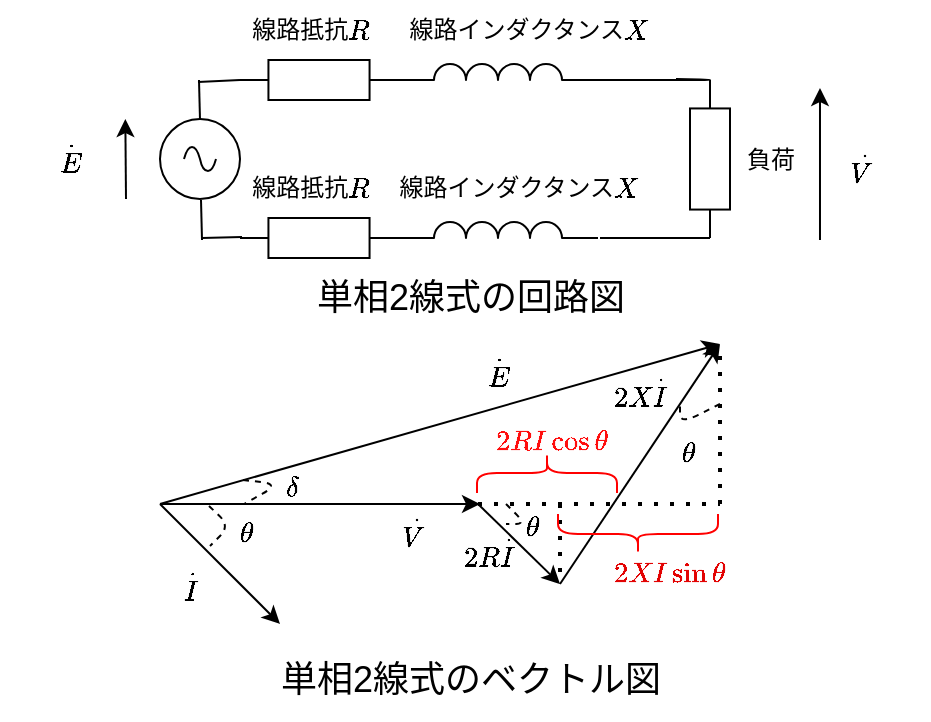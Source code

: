 <mxfile>
    <diagram id="OegJ9Nn6N-6bbSoRedIr" name="ページ1">
        <mxGraphModel dx="493" dy="511" grid="1" gridSize="10" guides="1" tooltips="1" connect="1" arrows="1" fold="1" page="1" pageScale="1" pageWidth="827" pageHeight="1169" math="1" shadow="0">
            <root>
                <mxCell id="0"/>
                <mxCell id="1" parent="0"/>
                <mxCell id="2" value="" style="pointerEvents=1;verticalLabelPosition=bottom;shadow=0;dashed=0;align=center;html=1;verticalAlign=top;shape=mxgraph.electrical.signal_sources.source;aspect=fixed;points=[[0.5,0,0],[1,0.5,0],[0.5,1,0],[0,0.5,0]];elSignalType=ac;" parent="1" vertex="1">
                    <mxGeometry x="120" y="179.5" width="40" height="40" as="geometry"/>
                </mxCell>
                <mxCell id="7" value="" style="pointerEvents=1;verticalLabelPosition=bottom;shadow=0;dashed=0;align=center;html=1;verticalAlign=top;shape=mxgraph.electrical.resistors.resistor_1;rotation=90;" parent="1" vertex="1">
                    <mxGeometry x="355.5" y="189.5" width="79" height="20" as="geometry"/>
                </mxCell>
                <mxCell id="11" value="" style="endArrow=none;html=1;strokeWidth=1;" parent="1" edge="1">
                    <mxGeometry width="100" relative="1" as="geometry">
                        <mxPoint x="139.5" y="160" as="sourcePoint"/>
                        <mxPoint x="140" y="180" as="targetPoint"/>
                    </mxGeometry>
                </mxCell>
                <mxCell id="13" value="" style="endArrow=none;html=1;strokeWidth=1;" parent="1" edge="1">
                    <mxGeometry width="100" relative="1" as="geometry">
                        <mxPoint x="339" y="160" as="sourcePoint"/>
                        <mxPoint x="378" y="159.5" as="targetPoint"/>
                        <Array as="points">
                            <mxPoint x="400" y="160"/>
                        </Array>
                    </mxGeometry>
                </mxCell>
                <mxCell id="17" value="" style="endArrow=none;html=1;strokeWidth=1;" parent="1" edge="1">
                    <mxGeometry width="100" relative="1" as="geometry">
                        <mxPoint x="141" y="239" as="sourcePoint"/>
                        <mxPoint x="161" y="238.5" as="targetPoint"/>
                    </mxGeometry>
                </mxCell>
                <mxCell id="26" style="edgeStyle=none;html=1;" parent="1" edge="1">
                    <mxGeometry relative="1" as="geometry">
                        <mxPoint x="103" y="219.5" as="sourcePoint"/>
                        <mxPoint x="102.667" y="179.5" as="targetPoint"/>
                    </mxGeometry>
                </mxCell>
                <mxCell id="18" value="線路抵抗`R`" style="text;html=1;align=center;verticalAlign=middle;resizable=0;points=[];autosize=1;strokeColor=none;fillColor=none;" parent="1" vertex="1">
                    <mxGeometry x="150" y="120" width="90" height="30" as="geometry"/>
                </mxCell>
                <mxCell id="19" value="線路抵抗`R`" style="text;html=1;align=center;verticalAlign=middle;resizable=0;points=[];autosize=1;strokeColor=none;fillColor=none;" parent="1" vertex="1">
                    <mxGeometry x="150" y="199" width="90" height="30" as="geometry"/>
                </mxCell>
                <mxCell id="22" value="負荷" style="text;html=1;align=center;verticalAlign=middle;resizable=0;points=[];autosize=1;strokeColor=none;fillColor=none;" parent="1" vertex="1">
                    <mxGeometry x="400" y="184.5" width="50" height="30" as="geometry"/>
                </mxCell>
                <mxCell id="23" value="" style="pointerEvents=1;verticalLabelPosition=bottom;shadow=0;dashed=0;align=center;html=1;verticalAlign=top;shape=mxgraph.electrical.resistors.resistor_1;rotation=-180;" parent="1" vertex="1">
                    <mxGeometry x="160" y="150" width="79" height="20" as="geometry"/>
                </mxCell>
                <mxCell id="25" value="" style="endArrow=none;html=1;strokeWidth=1;entryX=1;entryY=0.5;entryDx=0;entryDy=0;entryPerimeter=0;" parent="1" target="7" edge="1">
                    <mxGeometry width="100" relative="1" as="geometry">
                        <mxPoint x="340" y="239" as="sourcePoint"/>
                        <mxPoint x="390" y="238" as="targetPoint"/>
                        <Array as="points"/>
                    </mxGeometry>
                </mxCell>
                <mxCell id="27" value="" style="pointerEvents=1;verticalLabelPosition=bottom;shadow=0;dashed=0;align=center;html=1;verticalAlign=top;shape=mxgraph.electrical.resistors.resistor_1;rotation=-180;" parent="1" vertex="1">
                    <mxGeometry x="160" y="229" width="79" height="20" as="geometry"/>
                </mxCell>
                <mxCell id="30" value="" style="endArrow=none;html=1;strokeWidth=1;" parent="1" edge="1">
                    <mxGeometry width="100" relative="1" as="geometry">
                        <mxPoint x="140.5" y="220" as="sourcePoint"/>
                        <mxPoint x="141" y="240" as="targetPoint"/>
                    </mxGeometry>
                </mxCell>
                <mxCell id="31" value="" style="endArrow=none;html=1;strokeWidth=1;entryX=1;entryY=0.5;entryDx=0;entryDy=0;entryPerimeter=0;" parent="1" target="23" edge="1">
                    <mxGeometry width="100" relative="1" as="geometry">
                        <mxPoint x="139" y="161" as="sourcePoint"/>
                        <mxPoint x="159" y="160.5" as="targetPoint"/>
                    </mxGeometry>
                </mxCell>
                <mxCell id="71" value="`\dot{E}`" style="text;html=1;align=center;verticalAlign=middle;resizable=0;points=[];autosize=1;strokeColor=none;fillColor=none;" parent="1" vertex="1">
                    <mxGeometry x="40" y="184.5" width="70" height="30" as="geometry"/>
                </mxCell>
                <mxCell id="72" value="" style="pointerEvents=1;verticalLabelPosition=bottom;shadow=0;dashed=0;align=center;html=1;verticalAlign=top;shape=mxgraph.electrical.inductors.inductor_3;" parent="1" vertex="1">
                    <mxGeometry x="239" y="152" width="100" height="8" as="geometry"/>
                </mxCell>
                <mxCell id="73" value="" style="pointerEvents=1;verticalLabelPosition=bottom;shadow=0;dashed=0;align=center;html=1;verticalAlign=top;shape=mxgraph.electrical.inductors.inductor_3;" parent="1" vertex="1">
                    <mxGeometry x="239" y="231" width="100" height="8" as="geometry"/>
                </mxCell>
                <mxCell id="75" value="線路インダクタンス`X`" style="text;html=1;align=center;verticalAlign=middle;resizable=0;points=[];autosize=1;strokeColor=none;fillColor=none;" parent="1" vertex="1">
                    <mxGeometry x="229" y="120" width="150" height="30" as="geometry"/>
                </mxCell>
                <mxCell id="76" value="線路インダクタンス`X`" style="text;html=1;align=center;verticalAlign=middle;resizable=0;points=[];autosize=1;strokeColor=none;fillColor=none;" parent="1" vertex="1">
                    <mxGeometry x="224" y="199" width="150" height="30" as="geometry"/>
                </mxCell>
                <mxCell id="77" value="`\dot{V}`" style="text;html=1;align=center;verticalAlign=middle;resizable=0;points=[];autosize=1;strokeColor=none;fillColor=none;" parent="1" vertex="1">
                    <mxGeometry x="434.5" y="189.5" width="70" height="30" as="geometry"/>
                </mxCell>
                <mxCell id="78" style="edgeStyle=none;html=1;" parent="1" edge="1">
                    <mxGeometry relative="1" as="geometry">
                        <mxPoint x="450" y="240" as="sourcePoint"/>
                        <mxPoint x="449.997" y="164" as="targetPoint"/>
                    </mxGeometry>
                </mxCell>
                <mxCell id="79" style="edgeStyle=none;html=1;" parent="1" edge="1">
                    <mxGeometry relative="1" as="geometry">
                        <mxPoint x="120" y="372" as="sourcePoint"/>
                        <mxPoint x="400" y="292" as="targetPoint"/>
                    </mxGeometry>
                </mxCell>
                <mxCell id="80" style="edgeStyle=none;html=1;" parent="1" edge="1">
                    <mxGeometry relative="1" as="geometry">
                        <mxPoint x="120" y="372" as="sourcePoint"/>
                        <mxPoint x="280" y="372" as="targetPoint"/>
                    </mxGeometry>
                </mxCell>
                <mxCell id="81" style="edgeStyle=none;html=1;" parent="1" edge="1">
                    <mxGeometry relative="1" as="geometry">
                        <mxPoint x="279" y="372" as="sourcePoint"/>
                        <mxPoint x="320" y="412" as="targetPoint"/>
                    </mxGeometry>
                </mxCell>
                <mxCell id="82" style="edgeStyle=none;html=1;" parent="1" edge="1">
                    <mxGeometry relative="1" as="geometry">
                        <mxPoint x="320" y="412" as="sourcePoint"/>
                        <mxPoint x="400" y="292" as="targetPoint"/>
                    </mxGeometry>
                </mxCell>
                <mxCell id="83" style="edgeStyle=none;html=1;" parent="1" edge="1">
                    <mxGeometry relative="1" as="geometry">
                        <mxPoint x="120" y="372" as="sourcePoint"/>
                        <mxPoint x="180" y="432" as="targetPoint"/>
                    </mxGeometry>
                </mxCell>
                <mxCell id="86" value="" style="endArrow=none;dashed=1;html=1;dashPattern=1 3;strokeWidth=2;" parent="1" edge="1">
                    <mxGeometry width="50" height="50" relative="1" as="geometry">
                        <mxPoint x="279" y="372" as="sourcePoint"/>
                        <mxPoint x="400" y="372" as="targetPoint"/>
                    </mxGeometry>
                </mxCell>
                <mxCell id="87" value="" style="endArrow=none;dashed=1;html=1;dashPattern=1 3;strokeWidth=2;" parent="1" edge="1">
                    <mxGeometry width="50" height="50" relative="1" as="geometry">
                        <mxPoint x="400" y="372" as="sourcePoint"/>
                        <mxPoint x="400" y="292" as="targetPoint"/>
                    </mxGeometry>
                </mxCell>
                <mxCell id="90" value="" style="endArrow=none;dashed=1;html=1;" parent="1" edge="1">
                    <mxGeometry width="50" height="50" relative="1" as="geometry">
                        <mxPoint x="400" y="322" as="sourcePoint"/>
                        <mxPoint x="380" y="322" as="targetPoint"/>
                        <Array as="points">
                            <mxPoint x="380" y="332"/>
                        </Array>
                    </mxGeometry>
                </mxCell>
                <mxCell id="91" value="`\theta`" style="text;html=1;align=center;verticalAlign=middle;resizable=0;points=[];autosize=1;strokeColor=none;fillColor=none;" parent="1" vertex="1">
                    <mxGeometry x="354" y="332" width="60" height="30" as="geometry"/>
                </mxCell>
                <mxCell id="92" value="" style="endArrow=none;dashed=1;html=1;" parent="1" edge="1">
                    <mxGeometry width="50" height="50" relative="1" as="geometry">
                        <mxPoint x="144.5" y="373" as="sourcePoint"/>
                        <mxPoint x="145" y="393" as="targetPoint"/>
                        <Array as="points">
                            <mxPoint x="155" y="383"/>
                        </Array>
                    </mxGeometry>
                </mxCell>
                <mxCell id="93" value="" style="endArrow=none;dashed=1;html=1;" parent="1" edge="1">
                    <mxGeometry width="50" height="50" relative="1" as="geometry">
                        <mxPoint x="161.5" y="360" as="sourcePoint"/>
                        <mxPoint x="162" y="372" as="targetPoint"/>
                        <Array as="points">
                            <mxPoint x="180" y="362"/>
                        </Array>
                    </mxGeometry>
                </mxCell>
                <mxCell id="94" value="`\theta`" style="text;html=1;align=center;verticalAlign=middle;resizable=0;points=[];autosize=1;strokeColor=none;fillColor=none;" parent="1" vertex="1">
                    <mxGeometry x="133" y="372" width="60" height="30" as="geometry"/>
                </mxCell>
                <mxCell id="95" value="`\delta`" style="text;html=1;align=center;verticalAlign=middle;resizable=0;points=[];autosize=1;strokeColor=none;fillColor=none;" parent="1" vertex="1">
                    <mxGeometry x="156" y="349" width="60" height="30" as="geometry"/>
                </mxCell>
                <mxCell id="96" value="`\theta`" style="text;html=1;align=center;verticalAlign=middle;resizable=0;points=[];autosize=1;strokeColor=none;fillColor=none;" parent="1" vertex="1">
                    <mxGeometry x="276" y="369" width="60" height="30" as="geometry"/>
                </mxCell>
                <mxCell id="97" value="" style="endArrow=none;dashed=1;html=1;" parent="1" edge="1">
                    <mxGeometry width="50" height="50" relative="1" as="geometry">
                        <mxPoint x="293" y="372" as="sourcePoint"/>
                        <mxPoint x="293" y="382" as="targetPoint"/>
                        <Array as="points">
                            <mxPoint x="303" y="382"/>
                        </Array>
                    </mxGeometry>
                </mxCell>
                <mxCell id="98" value="`\dot{I}`" style="text;html=1;align=center;verticalAlign=middle;resizable=0;points=[];autosize=1;strokeColor=none;fillColor=none;" parent="1" vertex="1">
                    <mxGeometry x="105" y="399" width="60" height="30" as="geometry"/>
                </mxCell>
                <mxCell id="99" value="`\dot{V}`" style="text;html=1;align=center;verticalAlign=middle;resizable=0;points=[];autosize=1;strokeColor=none;fillColor=none;" parent="1" vertex="1">
                    <mxGeometry x="211" y="372" width="70" height="30" as="geometry"/>
                </mxCell>
                <mxCell id="100" value="`\dot{E}`" style="text;html=1;align=center;verticalAlign=middle;resizable=0;points=[];autosize=1;strokeColor=none;fillColor=none;" parent="1" vertex="1">
                    <mxGeometry x="254" y="292" width="70" height="30" as="geometry"/>
                </mxCell>
                <mxCell id="101" value="`2R\dot{I}`" style="text;html=1;align=center;verticalAlign=middle;resizable=0;points=[];autosize=1;strokeColor=none;fillColor=none;" parent="1" vertex="1">
                    <mxGeometry x="244" y="382" width="80" height="30" as="geometry"/>
                </mxCell>
                <mxCell id="102" value="" style="endArrow=none;dashed=1;html=1;dashPattern=1 3;strokeWidth=2;" parent="1" edge="1">
                    <mxGeometry width="50" height="50" relative="1" as="geometry">
                        <mxPoint x="320" y="372" as="sourcePoint"/>
                        <mxPoint x="320" y="412" as="targetPoint"/>
                    </mxGeometry>
                </mxCell>
                <mxCell id="103" value="`2X\dot{I}`" style="text;html=1;align=center;verticalAlign=middle;resizable=0;points=[];autosize=1;strokeColor=none;fillColor=none;" parent="1" vertex="1">
                    <mxGeometry x="320" y="302" width="80" height="30" as="geometry"/>
                </mxCell>
                <mxCell id="104" value="" style="shape=curlyBracket;whiteSpace=wrap;html=1;rounded=1;labelPosition=left;verticalLabelPosition=middle;align=right;verticalAlign=middle;rotation=90;fontColor=#c42727;strokeColor=#FF0000;" parent="1" vertex="1">
                    <mxGeometry x="303.5" y="321.5" width="20" height="70" as="geometry"/>
                </mxCell>
                <mxCell id="106" value="`2RIcos\theta`" style="text;html=1;align=center;verticalAlign=middle;resizable=0;points=[];autosize=1;strokeColor=none;fillColor=none;fontColor=#FF0F0F;" parent="1" vertex="1">
                    <mxGeometry x="264.5" y="326" width="100" height="30" as="geometry"/>
                </mxCell>
                <mxCell id="107" value="" style="shape=curlyBracket;whiteSpace=wrap;html=1;rounded=1;labelPosition=left;verticalLabelPosition=middle;align=right;verticalAlign=middle;rotation=-90;size=0.5;strokeColor=#FF0000;" parent="1" vertex="1">
                    <mxGeometry x="349" y="347" width="20" height="80" as="geometry"/>
                </mxCell>
                <mxCell id="108" value="`2XIsin\theta`" style="text;html=1;align=center;verticalAlign=middle;resizable=0;points=[];autosize=1;strokeColor=none;fillColor=none;fontColor=#e20303;" parent="1" vertex="1">
                    <mxGeometry x="329" y="391.5" width="90" height="30" as="geometry"/>
                </mxCell>
                <mxCell id="109" value="&lt;font style=&quot;font-size: 18px;&quot;&gt;単相2線式の回路図&lt;/font&gt;" style="text;html=1;align=center;verticalAlign=middle;resizable=0;points=[];autosize=1;strokeColor=none;fillColor=none;" parent="1" vertex="1">
                    <mxGeometry x="184.5" y="249" width="180" height="40" as="geometry"/>
                </mxCell>
                <mxCell id="110" value="&lt;font style=&quot;font-size: 18px;&quot;&gt;単相2線式のベクトル図&lt;/font&gt;" style="text;html=1;align=center;verticalAlign=middle;resizable=0;points=[];autosize=1;strokeColor=none;fillColor=none;" parent="1" vertex="1">
                    <mxGeometry x="169.5" y="440" width="210" height="40" as="geometry"/>
                </mxCell>
            </root>
        </mxGraphModel>
    </diagram>
</mxfile>